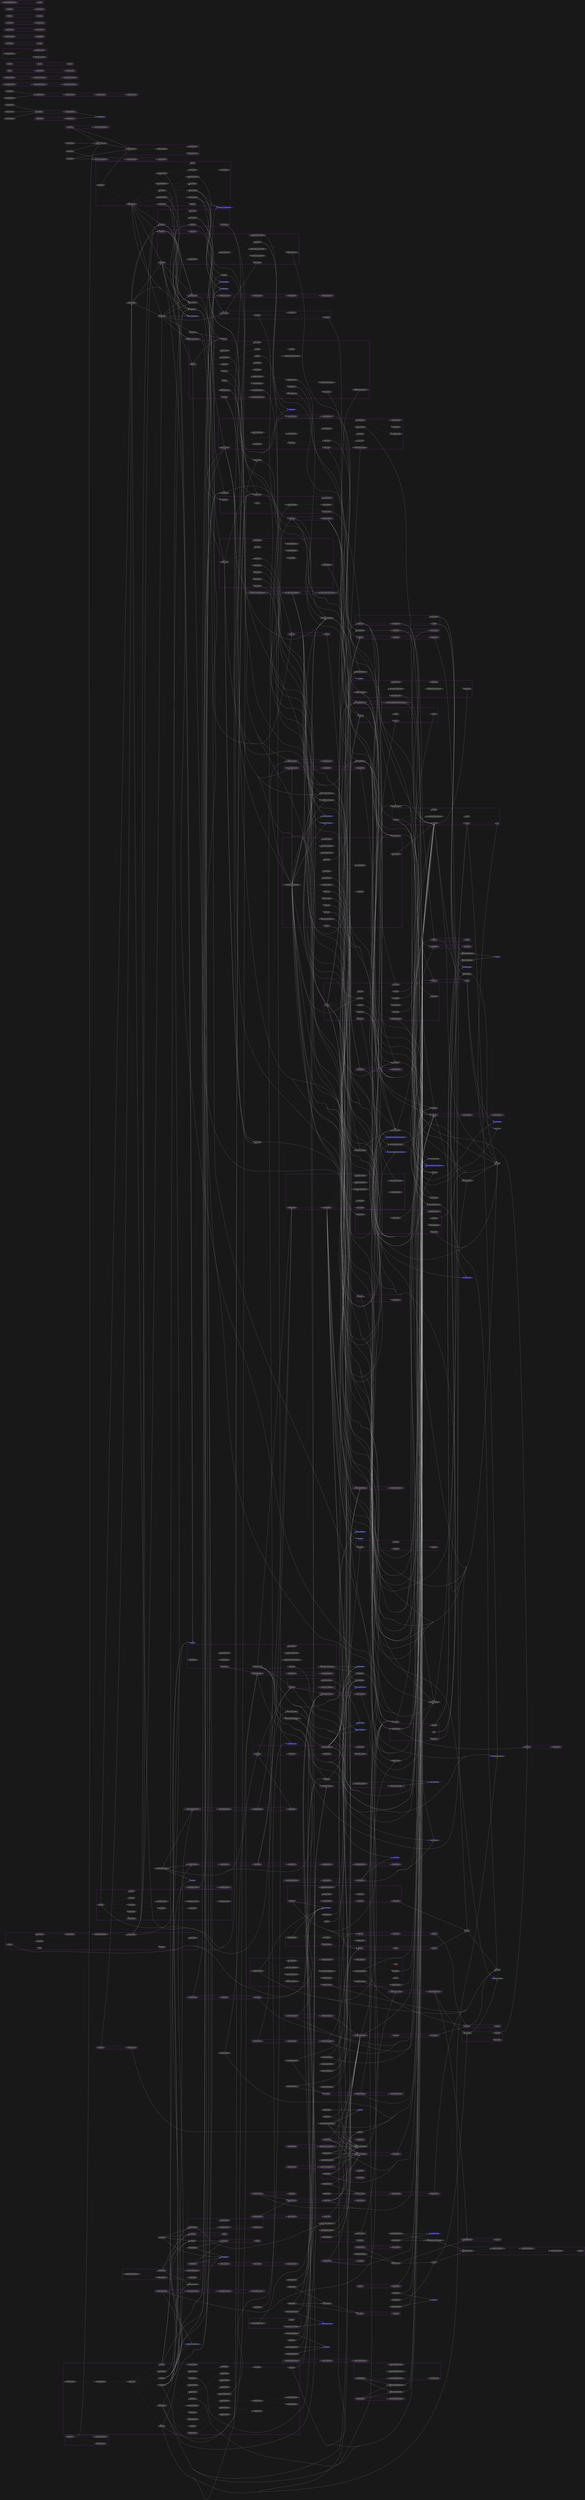 digraph Grammar {

rankdir=LR
concentrate=true
pencolor=darkorchid4
penwidth=3
ranksep=3
nodesep=1
compound=true

bgcolor="#181818"

node [
  fontcolor = "#e6e6e6"
  style = filled
  color = "#e6e6e6"
  fillcolor = "#333333"
]

edge [
  color = "#e6e6e6"
  fontcolor = "#e6e6e6"
]

opt_utility_option_list -> utility_option_list
CallStmt -> func_application
CreateRoleStmt -> OptRoleList
AlterOptRoleList -> AlterOptRoleElem
CreateOptRoleElem -> AlterOptRoleElem
CreateUserStmt -> OptRoleList
AlterRoleSetStmt -> SetResetClause
CreateGroupStmt -> OptRoleList
AlterGroupStmt -> add_drop
VariableSetStmt -> set_rest
set_rest -> transaction_mode_list
set_rest -> set_rest_more
set_rest_more -> document_or_content
zone_value -> opt_interval
SetResetClause -> set_rest
SetResetClause -> VariableResetStmt
FunctionSetResetClause -> set_rest_more
FunctionSetResetClause -> VariableResetStmt
CheckPointStmt -> opt_utility_option_list
partition_cmd -> PartitionBoundSpec
alter_table_cmd -> columnDef
alter_table_cmd -> alter_column_default
alter_table_cmd -> a_expr
alter_table_cmd -> set_statistics_value
alter_table_cmd -> reloptions
alter_table_cmd -> column_storage
alter_table_cmd -> column_compression
alter_table_cmd -> generated_when
alter_table_cmd -> OptParenthesizedSeqOptList
alter_table_cmd -> opt_set_data
alter_table_cmd -> Typename
alter_table_cmd -> opt_collate_clause
alter_table_cmd -> alter_generic_options
alter_table_cmd -> TableConstraint
alter_table_cmd -> ConstraintAttributeSpec
alter_column_default -> a_expr
alter_using -> a_expr
opt_reloptions -> reloptions
reloption_elem -> def_arg
alter_identity_column_option -> SeqOptElem
alter_identity_column_option -> generated_when
PartitionBoundSpec -> expr_list
alter_type_cmd -> TableFuncElement
alter_type_cmd -> opt_set_data
alter_type_cmd -> Typename
alter_type_cmd -> opt_collate_clause
CopyStmt -> where_clause
CopyStmt -> PreparableStmt
CreateStmt -> OptTemp
CreateStmt -> OptTableElementList
CreateStmt -> OptInherit
CreateStmt -> table_access_method_clause
CreateStmt -> OptWith
CreateStmt -> OnCommitOption
CreateStmt -> OptTableSpace
CreateStmt -> OptTypedTableElementList
CreateStmt -> PartitionBoundSpec
TableElement -> columnDef
TableElement -> TableConstraint
TypedTableElement -> TableConstraint
columnDef -> Typename
columnDef -> create_generic_options
columnDef -> ColQualList
columnOptions -> ColQualList
opt_column_compression -> column_compression
opt_column_storage -> column_storage
ColConstraintElem -> opt_unique_null_treatment
ColConstraintElem -> opt_definition
ColConstraintElem -> OptConsTableSpace
ColConstraintElem -> a_expr
ColConstraintElem -> b_expr
ColConstraintElem -> generated_when
ColConstraintElem -> OptParenthesizedSeqOptList
ColConstraintElem -> key_match
ColConstraintElem -> key_actions
ConstraintElem -> a_expr
ConstraintElem -> ConstraintAttributeSpec
ConstraintElem -> opt_unique_null_treatment
ConstraintElem -> opt_definition
ConstraintElem -> OptConsTableSpace
ConstraintElem -> access_method_clause
ConstraintElem -> OptWhereClause
ConstraintElem -> key_match
ConstraintElem -> key_actions
DomainConstraintElem -> a_expr
DomainConstraintElem -> ConstraintAttributeSpec
ExclusionConstraintElem -> index_elem
OptWhereClause -> a_expr
part_elem -> opt_collate
part_elem -> func_expr_windowless
part_elem -> a_expr
OptWith -> reloptions
CreateStatsStmt -> from_list
stats_param -> func_expr_windowless
stats_param -> a_expr
AlterStatsStmt -> set_statistics_value
CreateAsStmt -> OptTemp
CreateAsStmt -> SelectStmt
create_as_target -> table_access_method_clause
create_as_target -> OptWith
create_as_target -> OnCommitOption
create_as_target -> OptTableSpace
CreateMatViewStmt -> SelectStmt
create_mv_target -> table_access_method_clause
create_mv_target -> opt_reloptions
create_mv_target -> OptTableSpace
CreateSeqStmt -> OptTemp
AlterSeqStmt -> SeqOptList
OptSeqOptList -> SeqOptList
OptParenthesizedSeqOptList -> SeqOptList
SeqOptList -> SeqOptElem
SeqOptElem -> SimpleTypename
CreatePLangStmt -> opt_or_replace
CreateTableSpaceStmt -> opt_reloptions
AlterExtensionContentsStmt -> add_drop
AlterExtensionContentsStmt -> aggregate_with_argtypes
AlterExtensionContentsStmt -> Typename
AlterExtensionContentsStmt -> function_with_argtypes
AlterExtensionContentsStmt -> operator_with_argtypes
CreateFdwStmt -> opt_fdw_options
CreateFdwStmt -> create_generic_options
opt_fdw_options -> fdw_options
AlterFdwStmt -> opt_fdw_options
AlterFdwStmt -> alter_generic_options
AlterFdwStmt -> fdw_options
generic_option_list -> generic_option_elem
alter_generic_option_elem -> generic_option_elem
CreateForeignServerStmt -> create_generic_options
opt_foreign_server_version -> foreign_server_version
AlterForeignServerStmt -> foreign_server_version
AlterForeignServerStmt -> alter_generic_options
CreateForeignTableStmt -> OptTableElementList
CreateForeignTableStmt -> OptInherit
CreateForeignTableStmt -> create_generic_options
CreateForeignTableStmt -> OptTypedTableElementList
CreateForeignTableStmt -> PartitionBoundSpec
ImportForeignSchemaStmt -> create_generic_options
CreateUserMappingStmt -> auth_ident
CreateUserMappingStmt -> create_generic_options
DropUserMappingStmt -> auth_ident
AlterUserMappingStmt -> auth_ident
AlterUserMappingStmt -> alter_generic_options
CreatePolicyStmt -> RowSecurityOptionalExpr
CreatePolicyStmt -> RowSecurityOptionalWithCheck
AlterPolicyStmt -> RowSecurityOptionalExpr
AlterPolicyStmt -> RowSecurityOptionalWithCheck
RowSecurityOptionalExpr -> a_expr
RowSecurityOptionalWithCheck -> a_expr
CreateTrigStmt -> opt_or_replace
CreateTrigStmt -> FUNCTION_or_PROCEDURE
CreateTrigStmt -> func_name
CreateTrigStmt -> ConstraintAttributeSpec
TriggerWhen -> a_expr
CreateEventTrigStmt -> FUNCTION_or_PROCEDURE
CreateEventTrigStmt -> func_name
CreateAssertionStmt -> a_expr
CreateAssertionStmt -> ConstraintAttributeSpec
DefineStmt -> opt_or_replace
DefineStmt -> func_name
DefineStmt -> aggr_args
DefineStmt -> definition
def_elem -> def_arg
def_arg -> func_type
old_aggr_elem -> def_arg
CreateOpClassStmt -> Typename
CreateOpClassStmt -> opclass_item_list
opclass_item -> operator_with_argtypes
opclass_item -> function_with_argtypes
opclass_item -> type_list
opclass_item -> Typename
AlterOpFamilyStmt -> opclass_item_list
opclass_drop -> type_list
type_name_list -> Typename
CommentStmt -> Typename
CommentStmt -> aggregate_with_argtypes
CommentStmt -> function_with_argtypes
CommentStmt -> operator_with_argtypes
SecLabelStmt -> Typename
SecLabelStmt -> aggregate_with_argtypes
SecLabelStmt -> function_with_argtypes
GrantStmt -> privileges
GrantStmt -> privilege_target
GrantStmt -> grantee_list
GrantStmt -> opt_grant_grant_option
GrantStmt -> opt_granted_by
RevokeStmt -> privileges
RevokeStmt -> privilege_target
RevokeStmt -> grantee_list
RevokeStmt -> opt_granted_by
privileges -> privilege_list
privilege_target -> function_with_argtypes_list
GrantRoleStmt -> privilege_list
GrantRoleStmt -> opt_granted_by
RevokeRoleStmt -> privilege_list
RevokeRoleStmt -> opt_granted_by
DefACLAction -> privileges
DefACLAction -> grantee_list
DefACLAction -> opt_grant_grant_option
IndexStmt -> access_method_clause
IndexStmt -> index_params
IndexStmt -> opt_unique_null_treatment
IndexStmt -> opt_reloptions
IndexStmt -> OptTableSpace
IndexStmt -> where_clause
index_params -> index_elem
index_elem_options -> opt_collate
index_elem_options -> opt_asc_desc
index_elem_options -> opt_nulls_order
index_elem_options -> reloptions
index_elem -> func_expr_windowless
index_elem -> a_expr
index_including_params -> index_elem
CreateFunctionStmt -> opt_or_replace
CreateFunctionStmt -> func_name
CreateFunctionStmt -> func_type
func_args_list -> func_arg
function_with_argtypes_list -> function_with_argtypes
function_with_argtypes -> func_name
function_with_argtypes -> indirection
func_arg -> func_type
func_type -> Typename
func_arg_with_default -> func_arg
func_arg_with_default -> a_expr
aggr_arg -> func_arg
aggregate_with_argtypes -> func_name
aggregate_with_argtypes -> aggr_args
aggregate_with_argtypes_list -> aggregate_with_argtypes
createfunc_opt_item -> common_func_opt_item
ReturnStmt -> a_expr
transform_type_list -> Typename
opt_definition -> definition
table_func_column -> func_type
AlterFunctionStmt -> function_with_argtypes
alterfunc_opt_list -> common_func_opt_item
RemoveFuncStmt -> function_with_argtypes_list
oper_argtypes -> Typename
operator_with_argtypes_list -> operator_with_argtypes
CreateCastStmt -> Typename
CreateCastStmt -> function_with_argtypes
DropCastStmt -> opt_if_exists
DropCastStmt -> Typename
CreateTransformStmt -> opt_or_replace
CreateTransformStmt -> Typename
transform_element_list -> function_with_argtypes
DropTransformStmt -> opt_if_exists
DropTransformStmt -> Typename
ReindexStmt -> opt_utility_option_list
AlterTblSpcStmt -> reloptions
RenameStmt -> aggregate_with_argtypes
RenameStmt -> function_with_argtypes
AlterObjectDependsStmt -> function_with_argtypes
AlterObjectSchemaStmt -> aggregate_with_argtypes
AlterObjectSchemaStmt -> function_with_argtypes
AlterObjectSchemaStmt -> operator_with_argtypes
AlterOperatorStmt -> operator_with_argtypes
AlterOperatorStmt -> operator_def_list
operator_def_arg -> func_type
AlterTypeStmt -> operator_def_list
AlterOwnerStmt -> aggregate_with_argtypes
AlterOwnerStmt -> function_with_argtypes
AlterOwnerStmt -> operator_with_argtypes
CreatePublicationStmt -> opt_definition
CreatePublicationStmt -> pub_obj_list
PublicationObjSpec -> OptWhereClause
PublicationObjSpec -> indirection
AlterPublicationStmt -> definition
AlterPublicationStmt -> pub_obj_list
CreateSubscriptionStmt -> opt_definition
AlterSubscriptionStmt -> definition
AlterSubscriptionStmt -> opt_definition
RuleStmt -> opt_or_replace
RuleStmt -> where_clause
RuleActionStmt -> SelectStmt
RuleActionStmt -> InsertStmt
RuleActionStmt -> UpdateStmt
RuleActionStmt -> DeleteStmt
TransactionStmt -> opt_transaction_chain
TransactionStmt -> transaction_mode_list_or_empty
TransactionStmtLegacy -> transaction_mode_list_or_empty
TransactionStmtLegacy -> opt_transaction_chain
transaction_mode_list_or_empty -> transaction_mode_list
ViewStmt -> OptTemp
ViewStmt -> opt_reloptions
ViewStmt -> SelectStmt
CreatedbStmt -> createdb_opt_list
AlterDatabaseStmt -> createdb_opt_list
AlterDatabaseSetStmt -> SetResetClause
CreateDomainStmt -> Typename
CreateDomainStmt -> ColQualList
AlterDomainStmt -> alter_column_default
AlterTSDictionaryStmt -> definition
ClusterStmt -> utility_option_list
ClusterStmt -> opt_utility_option_list
VacuumStmt -> opt_vacuum_relation_list
VacuumStmt -> utility_option_list
AnalyzeStmt -> opt_utility_option_list
AnalyzeStmt -> opt_vacuum_relation_list
ExplainStmt -> utility_option_list
ExplainableStmt -> SelectStmt
ExplainableStmt -> InsertStmt
ExplainableStmt -> UpdateStmt
ExplainableStmt -> DeleteStmt
ExplainableStmt -> MergeStmt
PrepareStmt -> PreparableStmt
prep_type_clause -> type_list
PreparableStmt -> SelectStmt
PreparableStmt -> InsertStmt
PreparableStmt -> UpdateStmt
PreparableStmt -> DeleteStmt
PreparableStmt -> MergeStmt
ExecuteStmt -> OptTemp
execute_param_clause -> expr_list
InsertStmt -> opt_with_clause
InsertStmt -> returning_clause
insert_rest -> SelectStmt
insert_rest -> override_kind
insert_rest -> insert_column_list
insert_column_item -> opt_indirection
opt_on_conflict -> set_clause_list
opt_on_conflict -> where_clause
opt_conf_expr -> index_params
opt_conf_expr -> where_clause
returning_clause -> target_list
DeleteStmt -> opt_with_clause
DeleteStmt -> relation_expr_opt_alias
DeleteStmt -> where_or_current_clause
DeleteStmt -> returning_clause
using_clause -> from_list
UpdateStmt -> opt_with_clause
UpdateStmt -> relation_expr_opt_alias
UpdateStmt -> set_clause_list
UpdateStmt -> from_clause
UpdateStmt -> where_or_current_clause
UpdateStmt -> returning_clause
set_clause -> a_expr
set_target -> opt_indirection
MergeStmt -> opt_with_clause
MergeStmt -> relation_expr_opt_alias
MergeStmt -> table_ref
MergeStmt -> a_expr
MergeStmt -> returning_clause
opt_merge_when_condition -> a_expr
merge_update -> set_clause_list
merge_insert -> override_kind
merge_insert -> insert_column_list
merge_values_clause -> expr_list
DeclareCursorStmt -> SelectStmt
SelectStmt -> select_no_parens
SelectStmt -> select_with_parens
select_with_parens -> select_no_parens
select_no_parens -> simple_select
select_no_parens -> select_clause
select_no_parens -> sort_clause
select_no_parens -> opt_sort_clause
select_no_parens -> with_clause
select_clause -> simple_select
select_clause -> select_with_parens
simple_select -> from_clause
simple_select -> where_clause
simple_select -> target_list
simple_select -> select_clause
common_table_expr -> PreparableStmt
opt_cycle_clause -> AexprConst
opt_with_clause -> with_clause
distinct_clause -> expr_list
opt_sort_clause -> sort_clause
sort_clause -> sortby_list
sortby -> a_expr
sortby -> opt_nulls_order
sortby -> opt_asc_desc
limit_clause -> a_expr
offset_clause -> a_expr
select_limit_value -> a_expr
select_fetch_first_value -> c_expr
group_clause -> group_by_list
group_by_item -> a_expr
rollup_clause -> expr_list
cube_clause -> expr_list
having_clause -> a_expr
values_clause -> expr_list
from_clause -> from_list
from_list -> table_ref
table_ref -> select_with_parens
func_alias_clause -> TableFuncElementList
join_qual -> a_expr
tablesample_clause -> func_name
tablesample_clause -> expr_list
opt_repeatable_clause -> a_expr
func_table -> func_expr_windowless
rowsfrom_item -> func_expr_windowless
opt_col_def_list -> TableFuncElementList
where_clause -> a_expr
where_or_current_clause -> a_expr
OptTableFuncElementList -> TableFuncElementList
TableFuncElementList -> TableFuncElement
TableFuncElement -> Typename
TableFuncElement -> opt_collate_clause
xmltable -> c_expr
xmltable -> xmlexists_argument
xmltable_column_el -> Typename
xmltable_column_option_el -> b_expr
xml_namespace_el -> b_expr
json_table -> json_value_expr
json_table -> a_expr
json_table -> json_passing_clause_opt
json_table -> json_table_column_definition_list
json_table -> json_on_error_clause_opt
json_table_column_definition -> Typename
json_table_column_definition -> json_wrapper_behavior
json_table_column_definition -> json_quotes_clause_opt
json_table_column_definition -> json_behavior_clause_opt
json_table_column_definition -> json_format_clause
json_table_column_definition -> json_on_error_clause_opt
Typename -> SimpleTypename
SimpleTypename -> Numeric
SimpleTypename -> ConstDatetime
SimpleTypename -> opt_interval
ConstTypename -> Numeric
ConstTypename -> ConstDatetime
GenericType -> opt_type_modifiers
opt_type_modifiers -> expr_list
Numeric -> opt_type_modifiers
Bit -> BitWithLength
Bit -> BitWithoutLength
ConstBit -> BitWithLength
ConstBit -> BitWithoutLength
BitWithLength -> expr_list
Character -> CharacterWithLength
Character -> CharacterWithoutLength
ConstCharacter -> CharacterWithLength
ConstCharacter -> CharacterWithoutLength
CharacterWithLength -> character
CharacterWithoutLength -> character
a_expr_1 -> Typename
a_expr_1 -> b_expr
a_expr_1 -> select_with_parens
a_expr_1 -> expr_list
a_expr_1 -> unicode_normal_form
a_expr_1 -> json_key_uniqueness_constraint_opt
a_expr_2 -> c_expr
a_expr_2 -> opt_unique_null_treatment
a_expr_2 -> select_with_parens
b_expr_1 -> Typename
b_expr_2 -> c_expr
c_expr -> AexprConst
c_expr -> opt_indirection
c_expr -> a_expr
c_expr -> select_with_parens
c_expr -> indirection
c_expr -> array_expr
c_expr -> expr_list
func_application -> func_name
func_application -> func_arg_list
func_application -> opt_sort_clause
func_application -> func_arg_expr
func_expr -> func_application
func_expr -> json_aggregate_func
func_expr -> func_expr_common_subexpr
func_expr_windowless -> func_application
func_expr_windowless -> func_expr_common_subexpr
func_expr_windowless -> json_aggregate_func
func_expr_common_subexpr -> a_expr
func_expr_common_subexpr -> Typename
func_expr_common_subexpr -> unicode_normal_form
func_expr_common_subexpr -> expr_list
func_expr_common_subexpr -> c_expr
func_expr_common_subexpr -> xmlexists_argument
func_expr_common_subexpr -> document_or_content
func_expr_common_subexpr -> SimpleTypename
func_expr_common_subexpr -> func_arg_list
func_expr_common_subexpr -> json_object_constructor_null_clause_opt
func_expr_common_subexpr -> json_key_uniqueness_constraint_opt
func_expr_common_subexpr -> json_returning_clause_opt
func_expr_common_subexpr -> json_array_constructor_null_clause_opt
func_expr_common_subexpr -> select_no_parens
func_expr_common_subexpr -> json_format_clause_opt
func_expr_common_subexpr -> json_value_expr
func_expr_common_subexpr -> json_passing_clause_opt
func_expr_common_subexpr -> json_wrapper_behavior
func_expr_common_subexpr -> json_quotes_clause_opt
func_expr_common_subexpr -> json_behavior_clause_opt
func_expr_common_subexpr -> json_on_error_clause_opt
xml_root_version -> a_expr
xml_attribute_el -> a_expr
xmlexists_argument -> c_expr
within_group_clause -> sort_clause
filter_clause -> a_expr
window_definition -> window_specification
over_clause -> window_specification
window_specification -> opt_sort_clause
opt_partition_clause -> expr_list
frame_bound -> a_expr
row -> expr_list
explicit_row -> expr_list
implicit_row -> expr_list
implicit_row -> a_expr
expr_list -> a_expr
func_arg_list -> func_arg_expr
func_arg_expr -> a_expr
func_arg_list_opt -> func_arg_list
type_list -> Typename
array_expr -> expr_list
extract_list -> a_expr
overlay_list -> a_expr
position_list -> b_expr
substr_list -> a_expr
trim_list -> a_expr
trim_list -> expr_list
when_clause -> a_expr
case_default -> a_expr
case_arg -> a_expr
columnref -> indirection
indirection_el -> a_expr
opt_slice_bound -> a_expr
indirection -> indirection_el
opt_indirection -> indirection_el
json_argument -> json_value_expr
json_behavior -> a_expr
json_behavior_clause_opt -> json_behavior
json_on_error_clause_opt -> json_behavior
json_value_expr -> a_expr
json_value_expr -> json_format_clause_opt
json_format_clause_opt -> json_format_clause
json_returning_clause_opt -> Typename
json_returning_clause_opt -> json_format_clause_opt
json_name_and_value_list -> json_name_and_value
json_name_and_value -> c_expr
json_name_and_value -> json_value_expr
json_name_and_value -> a_expr
json_value_expr_list -> json_value_expr
json_aggregate_func -> json_name_and_value
json_aggregate_func -> json_object_constructor_null_clause_opt
json_aggregate_func -> json_key_uniqueness_constraint_opt
json_aggregate_func -> json_returning_clause_opt
json_aggregate_func -> json_value_expr
json_aggregate_func -> json_array_constructor_null_clause_opt
json_array_aggregate_order_by_clause_opt -> sortby_list
opt_target_list -> target_list
target_el -> a_expr
func_name -> indirection
AexprConst -> func_name
AexprConst -> func_arg_list
AexprConst -> opt_sort_clause
AexprConst -> opt_interval

// subgraphs
edge [style=dotted]

subgraph cluster_utility_option_list {
  utility_option_list -> utility_option_elem
  utility_option_elem -> utility_option_name
  utility_option_elem -> utility_option_arg
}

subgraph cluster_AlterRoleStmt {
  AlterRoleStmt -> AlterOptRoleList
}

subgraph cluster_OptRoleList {
  OptRoleList -> CreateOptRoleElem
}

subgraph cluster_CreateSchemaStmt {
  CreateSchemaStmt -> OptSchemaEltList
  OptSchemaEltList -> schema_stmt
  schema_stmt -> CreateStmt
  schema_stmt -> IndexStmt
  schema_stmt -> CreateSeqStmt
  schema_stmt -> CreateTrigStmt
  schema_stmt -> GrantStmt
  schema_stmt -> ViewStmt
  CreateStmt -> OptPartitionSpec
  OptPartitionSpec -> PartitionSpec
  PartitionSpec -> part_params
  part_params -> part_elem
  CreateSeqStmt -> OptSeqOptList
  CreateTrigStmt -> TriggerActionTime
  CreateTrigStmt -> TriggerEvents
  CreateTrigStmt -> TriggerReferencing
  CreateTrigStmt -> TriggerForSpec
  CreateTrigStmt -> TriggerWhen
  CreateTrigStmt -> TriggerFuncArgs
  CreateTrigStmt -> OptConstrFromTable
  TriggerEvents -> TriggerOneEvent
  TriggerReferencing -> TriggerTransitions
  TriggerTransitions -> TriggerTransition
  TriggerTransition -> TransitionOldOrNew
  TriggerTransition -> TransitionRowOrTable
  TriggerForSpec -> TriggerForOptEach
  TriggerForSpec -> TriggerForType
  TriggerFuncArgs -> TriggerFuncArgs_1
  TriggerFuncArgs -> TriggerFuncArgs_2
  TriggerFuncArgs_1 -> TriggerFuncArg
  TriggerFuncArgs_2 -> TriggerFuncArg
  IndexStmt -> opt_include
  opt_include -> index_including_params
  ViewStmt -> opt_check_option
}

subgraph cluster_set_rest_more {
  set_rest_more -> zone_value
  set_rest_more -> opt_encoding
}

subgraph cluster_common_func_opt_item {
  common_func_opt_item -> FunctionSetResetClause
}

subgraph cluster_AlterTableStmt {
  AlterTableStmt -> alter_table_cmds
  AlterTableStmt -> partition_cmd
  AlterTableStmt -> index_partition_cmd
  alter_table_cmds -> alter_table_cmd
  alter_table_cmd -> alter_using
  alter_table_cmd -> alter_identity_column_option_list
  alter_table_cmd -> set_access_method_name
  alter_table_cmd -> replica_identity
  alter_identity_column_option_list -> alter_identity_column_option
}

subgraph cluster_reloptions {
  reloptions -> reloption_list
  reloption_list -> reloption_elem
}

subgraph cluster_PartitionBoundSpec {
  PartitionBoundSpec -> hash_partbound
  hash_partbound -> hash_partbound_elem
}

subgraph cluster_AlterCompositeTypeStmt {
  AlterCompositeTypeStmt -> alter_type_cmds
  alter_type_cmds -> alter_type_cmd
}

subgraph cluster_CopyStmt {
  CopyStmt -> opt_binary
  CopyStmt -> copy_from
  CopyStmt -> copy_file_name
  CopyStmt -> copy_delimiter
  CopyStmt -> copy_options
  copy_options -> copy_opt_list
  copy_options -> copy_generic_opt_list
  copy_opt_list -> copy_opt_item
  copy_generic_opt_list -> copy_generic_opt_elem
  copy_generic_opt_elem -> copy_generic_opt_arg
}

subgraph cluster_OptTableElementList {
  OptTableElementList -> TableElementList
  TableElementList -> TableElement
  TableElement -> TableLikeClause
  TableLikeClause -> TableLikeOptionList
  TableLikeOptionList -> TableLikeOptionList_1
  TableLikeOptionList_1 -> TableLikeOption
}

subgraph cluster_OptTypedTableElementList {
  OptTypedTableElementList -> TypedTableElementList
  TypedTableElementList -> TypedTableElement
  TypedTableElement -> columnOptions
}

subgraph cluster_columnDef {
  columnDef -> opt_column_compression
  columnDef -> opt_column_storage
}

subgraph cluster_ColQualList {
  ColQualList -> ColConstraint
  ColConstraint -> ColConstraintElem
  ColConstraint -> ConstraintAttr
  ColConstraintElem -> opt_no_inherit
  ColConstraintElem -> opt_virtual_or_stored
}

subgraph cluster_TableConstraint {
  TableConstraint -> ConstraintElem
  ConstraintElem -> opt_column_and_period_list
  ConstraintElem -> ExclusionConstraintList
  ConstraintElem -> opt_without_overlaps
  ConstraintElem -> opt_c_include
  ConstraintElem -> ExistingIndex
  ConstraintElem -> optionalPeriodName
  opt_column_and_period_list -> optionalPeriodName
  ExclusionConstraintList -> ExclusionConstraintElem
}

subgraph cluster_AlterDomainStmt {
  DomainConstraint -> DomainConstraintElem
  AlterDomainStmt -> DomainConstraint
}

subgraph cluster_key_actions {
  key_actions -> key_update
  key_actions -> key_delete
  key_update -> key_action
  key_delete -> key_action
}

subgraph cluster_CreateStatsStmt {
  CreateStatsStmt -> stats_params
  stats_params -> stats_param
}

subgraph cluster_ExplainStmt {
  CreateAsStmt -> create_as_target
  CreateAsStmt -> opt_with_data
  CreateMatViewStmt -> OptNoLog
  CreateMatViewStmt -> create_mv_target
  CreateMatViewStmt -> opt_with_data
  RefreshMatViewStmt -> opt_with_data
  ExplainStmt -> ExplainableStmt
  ExplainableStmt -> DeclareCursorStmt
  ExplainableStmt -> CreateAsStmt
  ExplainableStmt -> CreateMatViewStmt
  ExplainableStmt -> RefreshMatViewStmt
  ExplainableStmt -> ExecuteStmt
  ExecuteStmt -> execute_param_clause
  ExecuteStmt -> create_as_target
  ExecuteStmt -> opt_with_data
  DeclareCursorStmt -> cursor_options
  DeclareCursorStmt -> opt_hold
  cursor_options -> cursor_options_1
}

subgraph cluster_CreatePLangStmt {
  CreatePLangStmt -> opt_inline_handler
  CreatePLangStmt -> opt_validator
  opt_validator -> validator_clause
}

subgraph cluster_CreateExtensionStmt {
  CreateExtensionStmt -> create_extension_opt_list
  create_extension_opt_list -> create_extension_opt_item
}

subgraph cluster_AlterExtensionStmt {
  AlterExtensionStmt -> alter_extension_opt_list
  alter_extension_opt_list -> alter_extension_opt_item
}

subgraph cluster_create_generic_options {
  create_generic_options -> generic_option_list
}

subgraph cluster_alter_generic_options {
  alter_generic_options -> alter_generic_option_list
  alter_generic_option_list -> alter_generic_option_elem
}

subgraph cluster_CreateForeignServerStmt {
  CreateForeignServerStmt -> opt_foreign_server_version
  CreateForeignServerStmt -> opt_type
}

subgraph cluster_ImportForeignSchemaStmt {
  ImportForeignSchemaStmt -> import_qualification
  import_qualification -> import_qualification_type
}

subgraph cluster_CreatePolicyStmt {
  CreatePolicyStmt -> RowSecurityDefaultForCmd
  CreatePolicyStmt -> RowSecurityDefaultPermissive
  CreatePolicyStmt -> RowSecurityDefaultToRole
  RowSecurityDefaultForCmd -> row_security_cmd
}

subgraph cluster_CreateEventTrigStmt {
  CreateEventTrigStmt -> event_trigger_when_list
  event_trigger_when_list -> event_trigger_when_item
  event_trigger_when_item -> event_trigger_value_list
}

subgraph cluster_definition {
  definition -> def_list
  def_list -> def_elem
}

subgraph cluster_DefineStmt {
  DefineStmt -> old_aggr_definition
  DefineStmt -> opt_enum_val_list
  DefineStmt -> OptTableFuncElementList
  old_aggr_definition -> old_aggr_list
  old_aggr_list -> old_aggr_elem
  opt_enum_val_list -> enum_val_list
}

subgraph cluster_opclass_item_list {
  opclass_item_list -> opclass_item
  opclass_item -> opclass_purpose
}

subgraph cluster_AlterOpFamilyStmt {
  AlterOpFamilyStmt -> opclass_drop_list
  opclass_drop_list -> opclass_drop
}

subgraph cluster_DropStmt {
  DropStmt -> type_name_list
}

subgraph cluster_privilege_target {
  parameter_name_list -> parameter_name
  privilege_target -> NumericOnly_list
  privilege_target -> parameter_name_list
}

subgraph cluster_GrantRoleStmt {
  GrantRoleStmt -> grant_role_opt_list
  grant_role_opt_list -> grant_role_opt
  grant_role_opt -> grant_role_opt_value
}

subgraph cluster_AlterDefaultPrivilegesStmt {
  AlterDefaultPrivilegesStmt -> DefACLOptionList
  AlterDefaultPrivilegesStmt -> DefACLAction
  DefACLOptionList -> DefACLOption
  DefACLAction -> defacl_privilege_target
}

subgraph cluster_index_elem {
  index_elem -> index_elem_options
}

subgraph cluster_function_with_argtypes {
  func_args -> func_args_list
  function_with_argtypes -> func_args
}

subgraph cluster_CreateFunctionStmt {
  CreateFunctionStmt -> func_args_with_defaults
  CreateFunctionStmt -> opt_createfunc_opt_list
  CreateFunctionStmt -> opt_routine_body
  CreateFunctionStmt -> table_func_column_list
  func_args_with_defaults -> func_args_with_defaults_list
  func_args_with_defaults_list -> func_arg_with_default
  opt_createfunc_opt_list -> createfunc_opt_list
  createfunc_opt_list -> createfunc_opt_item
  createfunc_opt_item -> func_as
  createfunc_opt_item -> transform_type_list
  opt_routine_body -> ReturnStmt
  opt_routine_body -> routine_body_stmt_list
  routine_body_stmt_list -> routine_body_stmt
  routine_body_stmt -> {stmt [color=red penwidth=3]}
  routine_body_stmt -> ReturnStmt
  table_func_column_list -> table_func_column
}

subgraph cluster_aggr_args {
  aggr_args -> aggr_args_list
  aggr_args_list -> aggr_arg
}

subgraph cluster_RemoveAggrStmt {
  RemoveAggrStmt -> aggregate_with_argtypes_list
}

subgraph cluster_AlterFunctionStmt {
  AlterFunctionStmt -> alterfunc_opt_list
  AlterFunctionStmt -> opt_restrict
}

subgraph cluster_operator_with_argtypes {
  operator_with_argtypes -> oper_argtypes
}

subgraph cluster_RemoveOperStmt {
  RemoveOperStmt -> operator_with_argtypes_list
}

subgraph cluster_DoStmt {
  DoStmt -> dostmt_opt_list
  dostmt_opt_list -> dostmt_opt_item
}

subgraph cluster_CreateTransformStmt {
  CreateTransformStmt -> transform_element_list
}

subgraph cluster_operator_def_list {
  operator_def_list -> operator_def_elem
  operator_def_elem -> operator_def_arg
}

subgraph cluster_pub_obj_list {
  PublicationObjSpec -> extended_relation_expr
  pub_obj_list -> PublicationObjSpec
}

subgraph cluster_RuleStmt {
  RuleStmt -> event
  RuleStmt -> opt_instead
  RuleStmt -> RuleActionList
  RuleActionList -> RuleActionStmt
  RuleActionList -> RuleActionMulti
  RuleActionMulti -> RuleActionStmtOrEmpty
  RuleActionStmt -> NotifyStmt
  RuleActionStmtOrEmpty -> RuleActionStmt
  NotifyStmt -> notify_payload
}

subgraph cluster_transaction_mode_list {
  transaction_mode_item -> iso_level
  transaction_mode_list -> transaction_mode_item
  transaction_mode_list -> transaction_mode_list_2
  transaction_mode_list_1 -> transaction_mode_item
  transaction_mode_list_2 -> transaction_mode_list_1
}

subgraph cluster_createdb_opt_list {
  createdb_opt_list -> createdb_opt_items
  createdb_opt_items -> createdb_opt_item
  createdb_opt_item -> createdb_opt_name
}

subgraph cluster_opt_vacuum_relation_list {
  vacuum_relation_list -> vacuum_relation
  opt_vacuum_relation_list -> vacuum_relation_list
}

subgraph cluster_PrepareStmt {
  PrepareStmt -> prep_type_clause
}

subgraph cluster_InsertStmt {
  InsertStmt -> insert_rest
  InsertStmt -> opt_on_conflict
  InsertStmt -> insert_target
  opt_on_conflict -> opt_conf_expr
}

subgraph cluster_insert_column_list {
  insert_column_list -> insert_column_item
}

subgraph cluster_returning_clause {
  returning_clause -> returning_with_clause
  returning_with_clause -> returning_options
  returning_options -> returning_option
  returning_option -> returning_option_kind
}

subgraph cluster_DeleteStmt {
  DeleteStmt -> using_clause
}

subgraph cluster_LockStmt {
  LockStmt -> opt_lock
  opt_lock -> lock_type
}

subgraph cluster_set_clause_list {
  set_clause_list -> set_clause
  set_clause -> set_target
  set_clause -> set_target_list
  set_target_list -> set_target
}

subgraph cluster_MergeStmt {
  MergeStmt -> merge_when_list
  merge_when_list -> merge_when_clause
  merge_when_clause -> merge_when_tgt_matched
  merge_when_clause -> opt_merge_when_condition
  merge_when_clause -> merge_update
  merge_when_clause -> merge_when_tgt_not_matched
  merge_when_clause -> merge_insert
  merge_insert -> merge_values_clause
}

subgraph cluster_with_clause {
  with_clause -> cte_list
  cte_list -> common_table_expr
  common_table_expr -> opt_materialized
  common_table_expr -> opt_search_clause
  common_table_expr -> opt_cycle_clause
}

subgraph cluster_simple_select {
  simple_select -> into_clause
  simple_select -> distinct_clause
  simple_select -> group_clause
  simple_select -> having_clause
  simple_select -> values_clause
  simple_select -> window_clause
  simple_select -> opt_target_list
  simple_select -> set_quantifier
  into_clause -> OptTempTableName
  group_clause -> set_quantifier
  window_clause -> window_definition_list
  window_definition_list -> window_definition
}

subgraph cluster_sortby_list {
  sortby_list -> sortby
}

subgraph cluster_select_no_parens {
  select_no_parens -> for_locking_clause
  select_no_parens -> opt_select_limit
  select_no_parens -> select_limit
  select_no_parens -> opt_for_locking_clause
  select_limit -> limit_clause
  select_limit -> offset_clause
  opt_select_limit -> select_limit
  limit_clause -> select_limit_value
  limit_clause -> first_or_next
  limit_clause -> select_fetch_first_value
  limit_clause -> row_or_rows
  offset_clause -> select_fetch_first_value
  offset_clause -> row_or_rows
  for_locking_clause -> for_locking_items
  opt_for_locking_clause -> for_locking_clause
  for_locking_items -> for_locking_item
  for_locking_item -> for_locking_strength
  for_locking_item -> locked_rels_list
  for_locking_item -> opt_nowait_or_skip
}

subgraph cluster_group_by_list {
  group_by_list -> group_by_item
  group_by_item -> empty_grouping_set
  group_by_item -> cube_clause
  group_by_item -> rollup_clause
  group_by_item -> grouping_sets_clause
  grouping_sets_clause -> group_by_list
}

subgraph cluster_table_ref {
  table_ref -> opt_alias_clause
  table_ref -> tablesample_clause
  table_ref -> func_table
  table_ref -> func_alias_clause
  table_ref -> xmltable
  table_ref -> joined_table
  table_ref -> alias_clause
  table_ref -> json_table
  joined_table -> table_ref
  joined_table -> join_type
  joined_table -> join_qual
  opt_alias_clause -> alias_clause
  func_alias_clause -> alias_clause
  join_type -> opt_outer
  join_qual -> opt_alias_clause_for_join_using
  tablesample_clause -> opt_repeatable_clause
  func_table -> opt_ordinality
  func_table -> rowsfrom_list
  rowsfrom_item -> opt_col_def_list
  rowsfrom_list -> rowsfrom_item
  xmltable -> xmltable_column_list
  xmltable -> xml_namespace_list
  xmltable_column_list -> xmltable_column_el
  xmltable_column_el -> xmltable_column_option_list
  xmltable_column_option_list -> xmltable_column_option_el
  xml_namespace_list -> xml_namespace_el
  json_table -> json_table_path_name_opt
}

subgraph cluster_json_table_column_definition_list {
  json_table_column_definition_list -> json_table_column_definition
  json_table_column_definition -> json_table_column_path_clause_opt
  json_table_column_definition -> json_table_column_definition_list
}

subgraph cluster_Typename {
  Typename -> opt_array_bounds
  opt_array_bounds -> opt_array_bounds_1
}

subgraph cluster_AexprConst {
  ConstTypename -> ConstBit
  ConstTypename -> ConstCharacter
  AexprConst -> ConstTypename
}

subgraph cluster_SimpleTypename {
  SimpleTypename -> GenericType
  SimpleTypename -> Bit
  SimpleTypename -> Character
}

subgraph cluster_a_expr {
  a_expr -> a_expr_2
  a_expr -> a_expr_3
  a_expr_1 -> sub_type
  a_expr_1 -> json_predicate_type_constraint
  a_expr_1 -> a_expr
  a_expr_2 -> a_expr
  a_expr_2 -> row
  row -> a_expr
}

subgraph cluster_b_expr {
  b_expr -> b_expr_2
  b_expr -> b_expr_3
  b_expr_1 -> b_expr
  b_expr_2 -> b_expr
  b_expr_3 -> b_expr_1
}

subgraph cluster_c_expr {
  c_expr -> columnref
  c_expr -> case_expr
  c_expr -> func_expr
  c_expr -> explicit_row
  c_expr -> implicit_row
  func_expr -> within_group_clause
  func_expr -> filter_clause
  func_expr -> over_clause
  case_expr -> case_arg
  case_expr -> when_clause_list
  case_expr -> case_default
  when_clause_list -> when_clause
}

subgraph cluster_func_expr_common_subexpr {
  func_expr_common_subexpr -> xml_root_version
  func_expr_common_subexpr -> xml_attributes
  func_expr_common_subexpr -> xml_attribute_list
  func_expr_common_subexpr -> func_arg_list_opt
  func_expr_common_subexpr -> extract_list
  func_expr_common_subexpr -> overlay_list
  func_expr_common_subexpr -> position_list
  func_expr_common_subexpr -> substr_list
  func_expr_common_subexpr -> trim_list
  func_expr_common_subexpr -> json_name_and_value_list
  func_expr_common_subexpr -> json_value_expr_list
  func_expr_common_subexpr -> xml_whitespace_option
  func_expr_common_subexpr -> opt_xml_root_standalone
  func_expr_common_subexpr -> xml_indent_option
  xml_attributes -> xml_attribute_list
  xml_attribute_list -> xml_attribute_el
  extract_list -> extract_arg
}

subgraph cluster_window_specification {
  window_specification -> opt_existing_window_name
  window_specification -> opt_partition_clause
  window_specification -> opt_frame_clause
  opt_frame_clause -> frame_extent
  opt_frame_clause -> opt_window_exclusion_clause
  frame_extent -> frame_bound
}

subgraph cluster_array_expr {
  array_expr -> array_expr_list
  array_expr_list -> array_expr
}

subgraph cluster_indirection_el {
  indirection_el -> opt_slice_bound
}

subgraph cluster_json_passing_clause_opt {
  json_passing_clause_opt -> json_arguments
  json_arguments -> json_argument
}

subgraph cluster_json_aggregate_func {
  json_aggregate_func -> json_array_aggregate_order_by_clause_opt
}

subgraph cluster_target_list {
  target_list -> target_el
}

subgraph cluster_AlterRoleSetStmt {
  AlterRoleSetStmt -> opt_in_database
}

subgraph cluster_VariableResetStmt {
  VariableResetStmt -> reset_rest
}

subgraph cluster_ConstraintsSetStmt {
  ConstraintsSetStmt -> constraints_set_list
  ConstraintsSetStmt -> constraints_set_mode
}

subgraph cluster_CreateTableSpaceStmt {
  CreateTableSpaceStmt -> OptTableSpaceOwner
}

subgraph cluster_fdw_options {
  fdw_options -> fdw_option
}

subgraph cluster_AlterPolicyStmt {
  AlterPolicyStmt -> RowSecurityOptionalToRole
}

subgraph cluster_CreateAmStmt {
  CreateAmStmt -> am_type
}

subgraph cluster_ConstraintAttributeSpec {
  ConstraintAttributeSpec -> ConstraintAttributeElem
}

subgraph cluster_AlterEventTrigStmt {
  AlterEventTrigStmt -> enable_trigger
}

subgraph cluster_AlterEnumStmt {
  AlterEnumStmt -> opt_if_not_exists
}

subgraph cluster_CreateOpClassStmt {
  CreateOpClassStmt -> opt_opfamily
}

subgraph cluster_TruncateStmt {
  TruncateStmt -> opt_restart_seqs
}

subgraph cluster_CommentStmt {
  CommentStmt -> comment_text
}

subgraph cluster_SecLabelStmt {
  SecLabelStmt -> opt_provider
  SecLabelStmt -> security_label
}

subgraph cluster_FetchStmt {
  FetchStmt -> fetch_args
}

subgraph cluster_privilege_list {
  privilege_list -> privilege
}

subgraph cluster_grantee_list {
  grantee_list -> grantee
}

subgraph cluster_func_arg {
  func_arg -> arg_class
}

subgraph cluster_CreateCastStmt {
  CreateCastStmt -> cast_context
}

subgraph cluster_ReindexStmt {
  ReindexStmt -> reindex_target_relation
  ReindexStmt -> reindex_target_all
}

subgraph cluster_DropdbStmt {
  DropdbStmt -> drop_option_list
}

subgraph cluster_AlterTSConfigurationStmt {
  AlterTSConfigurationStmt -> any_with
}

subgraph cluster_ClusterStmt {
  ClusterStmt -> cluster_index_specification
}

subgraph cluster_Numeric {
  Numeric -> opt_float
}

subgraph cluster_ConstDatetime {
  ConstDatetime -> opt_timezone
}

subgraph cluster_opt_interval {
  opt_interval -> interval_second
}

subgraph cluster_xmlexists_argument {
  xmlexists_argument -> xml_passing_mech
}

subgraph cluster_json_behavior {
  json_behavior -> json_behavior_type
}


AlterOptRoleElem [color=blue penwidth=3]
add_drop [color=blue penwidth=3]
document_or_content [color=blue penwidth=3]
set_statistics_value [color=blue penwidth=3]
column_storage [color=blue penwidth=3]
column_compression [color=blue penwidth=3]
generated_when [color=blue penwidth=3]
opt_set_data [color=blue penwidth=3]
opt_collate_clause [color=blue penwidth=3]
OptTemp [color=blue penwidth=3]
OptInherit [color=blue penwidth=3]
table_access_method_clause [color=blue penwidth=3]
OnCommitOption [color=blue penwidth=3]
OptTableSpace [color=blue penwidth=3]
opt_unique_null_treatment [color=blue penwidth=3]
OptConsTableSpace [color=blue penwidth=3]
key_match [color=blue penwidth=3]
access_method_clause [color=blue penwidth=3]
opt_collate [color=blue penwidth=3]
opt_or_replace [color=blue penwidth=3]
generic_option_elem [color=blue penwidth=3]
foreign_server_version [color=blue penwidth=3]
auth_ident [color=blue penwidth=3]
FUNCTION_or_PROCEDURE [color=blue penwidth=3]
opt_grant_grant_option [color=blue penwidth=3]
opt_granted_by [color=blue penwidth=3]
opt_asc_desc [color=blue penwidth=3]
opt_nulls_order [color=blue penwidth=3]
opt_if_exists [color=blue penwidth=3]
opt_transaction_chain [color=blue penwidth=3]
override_kind [color=blue penwidth=3]
relation_expr_opt_alias [color=blue penwidth=3]
json_wrapper_behavior [color=blue penwidth=3]
json_quotes_clause_opt [color=blue penwidth=3]
json_format_clause [color=blue penwidth=3]
BitWithoutLength [color=blue penwidth=3]
character [color=blue penwidth=3]
unicode_normal_form [color=blue penwidth=3]
json_key_uniqueness_constraint_opt [color=blue penwidth=3]
json_object_constructor_null_clause_opt [color=blue penwidth=3]
json_array_constructor_null_clause_opt [color=blue penwidth=3]

}